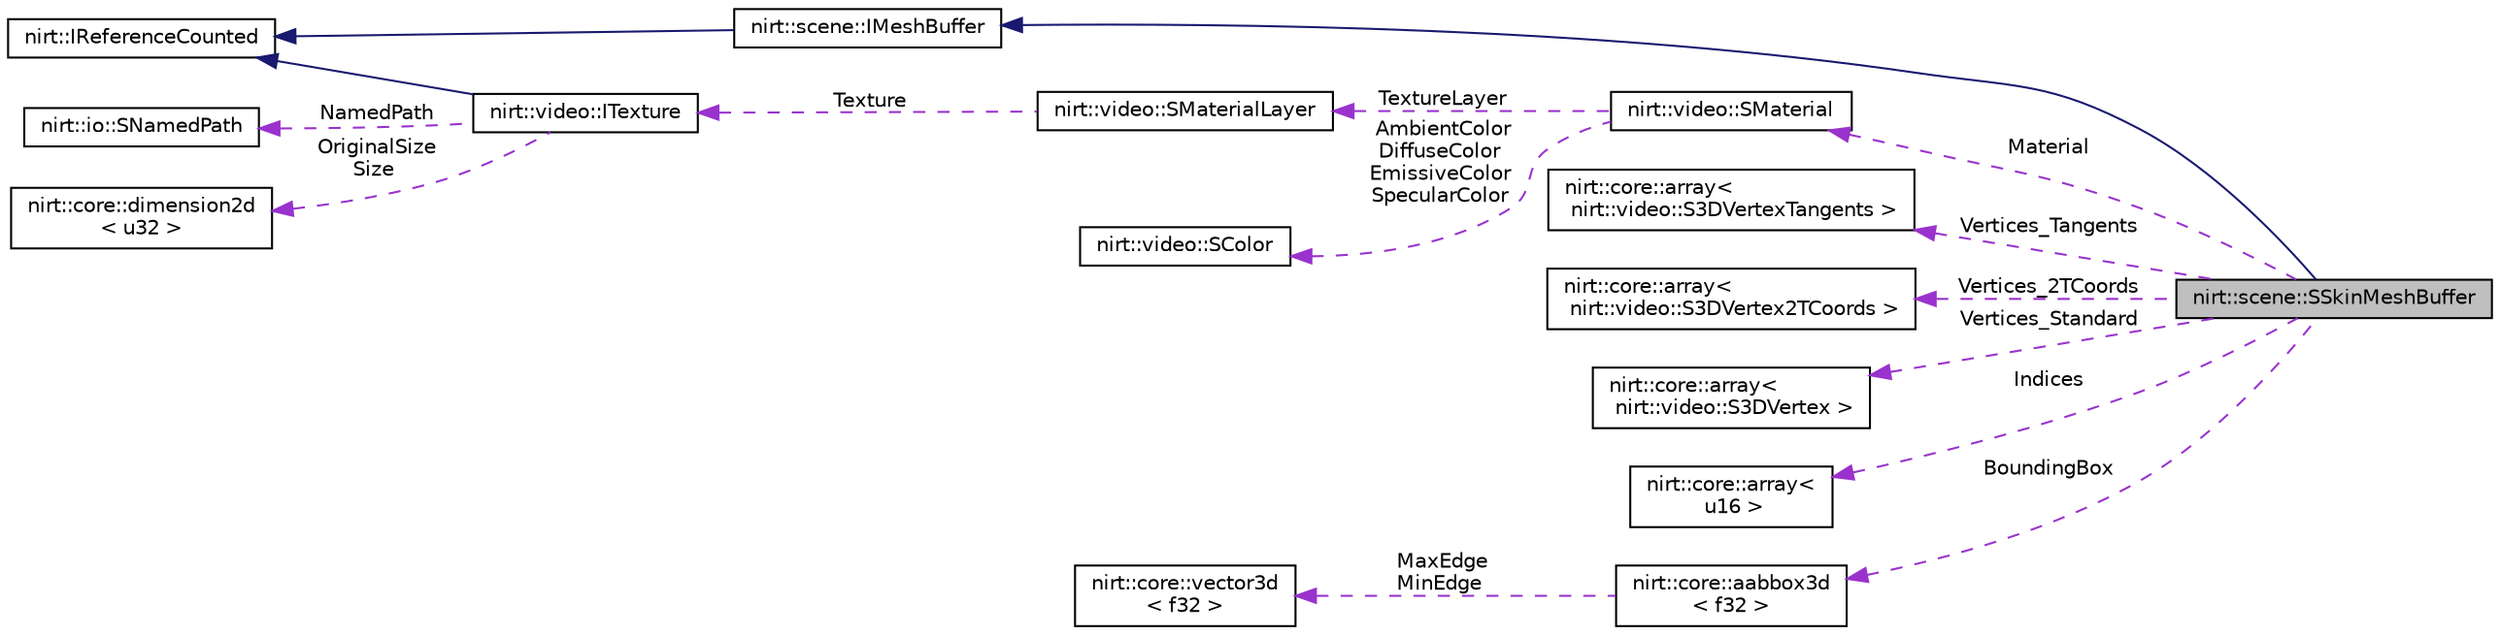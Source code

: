 digraph "nirt::scene::SSkinMeshBuffer"
{
 // LATEX_PDF_SIZE
  edge [fontname="Helvetica",fontsize="10",labelfontname="Helvetica",labelfontsize="10"];
  node [fontname="Helvetica",fontsize="10",shape=record];
  rankdir="LR";
  Node1 [label="nirt::scene::SSkinMeshBuffer",height=0.2,width=0.4,color="black", fillcolor="grey75", style="filled", fontcolor="black",tooltip="A mesh buffer able to choose between S3DVertex2TCoords, S3DVertex and S3DVertexTangents at runtime."];
  Node2 -> Node1 [dir="back",color="midnightblue",fontsize="10",style="solid",fontname="Helvetica"];
  Node2 [label="nirt::scene::IMeshBuffer",height=0.2,width=0.4,color="black", fillcolor="white", style="filled",URL="$classnirt_1_1scene_1_1IMeshBuffer.html",tooltip="Struct for holding a mesh with a single material."];
  Node3 -> Node2 [dir="back",color="midnightblue",fontsize="10",style="solid",fontname="Helvetica"];
  Node3 [label="nirt::IReferenceCounted",height=0.2,width=0.4,color="black", fillcolor="white", style="filled",URL="$classnirt_1_1IReferenceCounted.html",tooltip="Base class of most objects of the Nirtcpp Engine."];
  Node4 -> Node1 [dir="back",color="darkorchid3",fontsize="10",style="dashed",label=" Vertices_Tangents" ,fontname="Helvetica"];
  Node4 [label="nirt::core::array\<\l nirt::video::S3DVertexTangents \>",height=0.2,width=0.4,color="black", fillcolor="white", style="filled",URL="$classnirt_1_1core_1_1array.html",tooltip=" "];
  Node5 -> Node1 [dir="back",color="darkorchid3",fontsize="10",style="dashed",label=" Vertices_2TCoords" ,fontname="Helvetica"];
  Node5 [label="nirt::core::array\<\l nirt::video::S3DVertex2TCoords \>",height=0.2,width=0.4,color="black", fillcolor="white", style="filled",URL="$classnirt_1_1core_1_1array.html",tooltip=" "];
  Node6 -> Node1 [dir="back",color="darkorchid3",fontsize="10",style="dashed",label=" Vertices_Standard" ,fontname="Helvetica"];
  Node6 [label="nirt::core::array\<\l nirt::video::S3DVertex \>",height=0.2,width=0.4,color="black", fillcolor="white", style="filled",URL="$classnirt_1_1core_1_1array.html",tooltip=" "];
  Node7 -> Node1 [dir="back",color="darkorchid3",fontsize="10",style="dashed",label=" Indices" ,fontname="Helvetica"];
  Node7 [label="nirt::core::array\<\l u16 \>",height=0.2,width=0.4,color="black", fillcolor="white", style="filled",URL="$classnirt_1_1core_1_1array.html",tooltip=" "];
  Node8 -> Node1 [dir="back",color="darkorchid3",fontsize="10",style="dashed",label=" Material" ,fontname="Helvetica"];
  Node8 [label="nirt::video::SMaterial",height=0.2,width=0.4,color="black", fillcolor="white", style="filled",URL="$classnirt_1_1video_1_1SMaterial.html",tooltip="Struct for holding parameters for a material renderer."];
  Node9 -> Node8 [dir="back",color="darkorchid3",fontsize="10",style="dashed",label=" TextureLayer" ,fontname="Helvetica"];
  Node9 [label="nirt::video::SMaterialLayer",height=0.2,width=0.4,color="black", fillcolor="white", style="filled",URL="$classnirt_1_1video_1_1SMaterialLayer.html",tooltip="Struct for holding material parameters which exist per texture layer."];
  Node10 -> Node9 [dir="back",color="darkorchid3",fontsize="10",style="dashed",label=" Texture" ,fontname="Helvetica"];
  Node10 [label="nirt::video::ITexture",height=0.2,width=0.4,color="black", fillcolor="white", style="filled",URL="$classnirt_1_1video_1_1ITexture.html",tooltip="Interface of a Video Driver dependent Texture."];
  Node3 -> Node10 [dir="back",color="midnightblue",fontsize="10",style="solid",fontname="Helvetica"];
  Node11 -> Node10 [dir="back",color="darkorchid3",fontsize="10",style="dashed",label=" NamedPath" ,fontname="Helvetica"];
  Node11 [label="nirt::io::SNamedPath",height=0.2,width=0.4,color="black", fillcolor="white", style="filled",URL="$structnirt_1_1io_1_1SNamedPath.html",tooltip="Used in places where we identify objects by a filename, but don't actually work with the real filenam..."];
  Node12 -> Node10 [dir="back",color="darkorchid3",fontsize="10",style="dashed",label=" OriginalSize\nSize" ,fontname="Helvetica"];
  Node12 [label="nirt::core::dimension2d\l\< u32 \>",height=0.2,width=0.4,color="black", fillcolor="white", style="filled",URL="$classnirt_1_1core_1_1dimension2d.html",tooltip=" "];
  Node13 -> Node8 [dir="back",color="darkorchid3",fontsize="10",style="dashed",label=" AmbientColor\nDiffuseColor\nEmissiveColor\nSpecularColor" ,fontname="Helvetica"];
  Node13 [label="nirt::video::SColor",height=0.2,width=0.4,color="black", fillcolor="white", style="filled",URL="$classnirt_1_1video_1_1SColor.html",tooltip="Class representing a 32 bit ARGB color."];
  Node14 -> Node1 [dir="back",color="darkorchid3",fontsize="10",style="dashed",label=" BoundingBox" ,fontname="Helvetica"];
  Node14 [label="nirt::core::aabbox3d\l\< f32 \>",height=0.2,width=0.4,color="black", fillcolor="white", style="filled",URL="$classnirt_1_1core_1_1aabbox3d.html",tooltip=" "];
  Node15 -> Node14 [dir="back",color="darkorchid3",fontsize="10",style="dashed",label=" MaxEdge\nMinEdge" ,fontname="Helvetica"];
  Node15 [label="nirt::core::vector3d\l\< f32 \>",height=0.2,width=0.4,color="black", fillcolor="white", style="filled",URL="$classnirt_1_1core_1_1vector3d.html",tooltip=" "];
}
